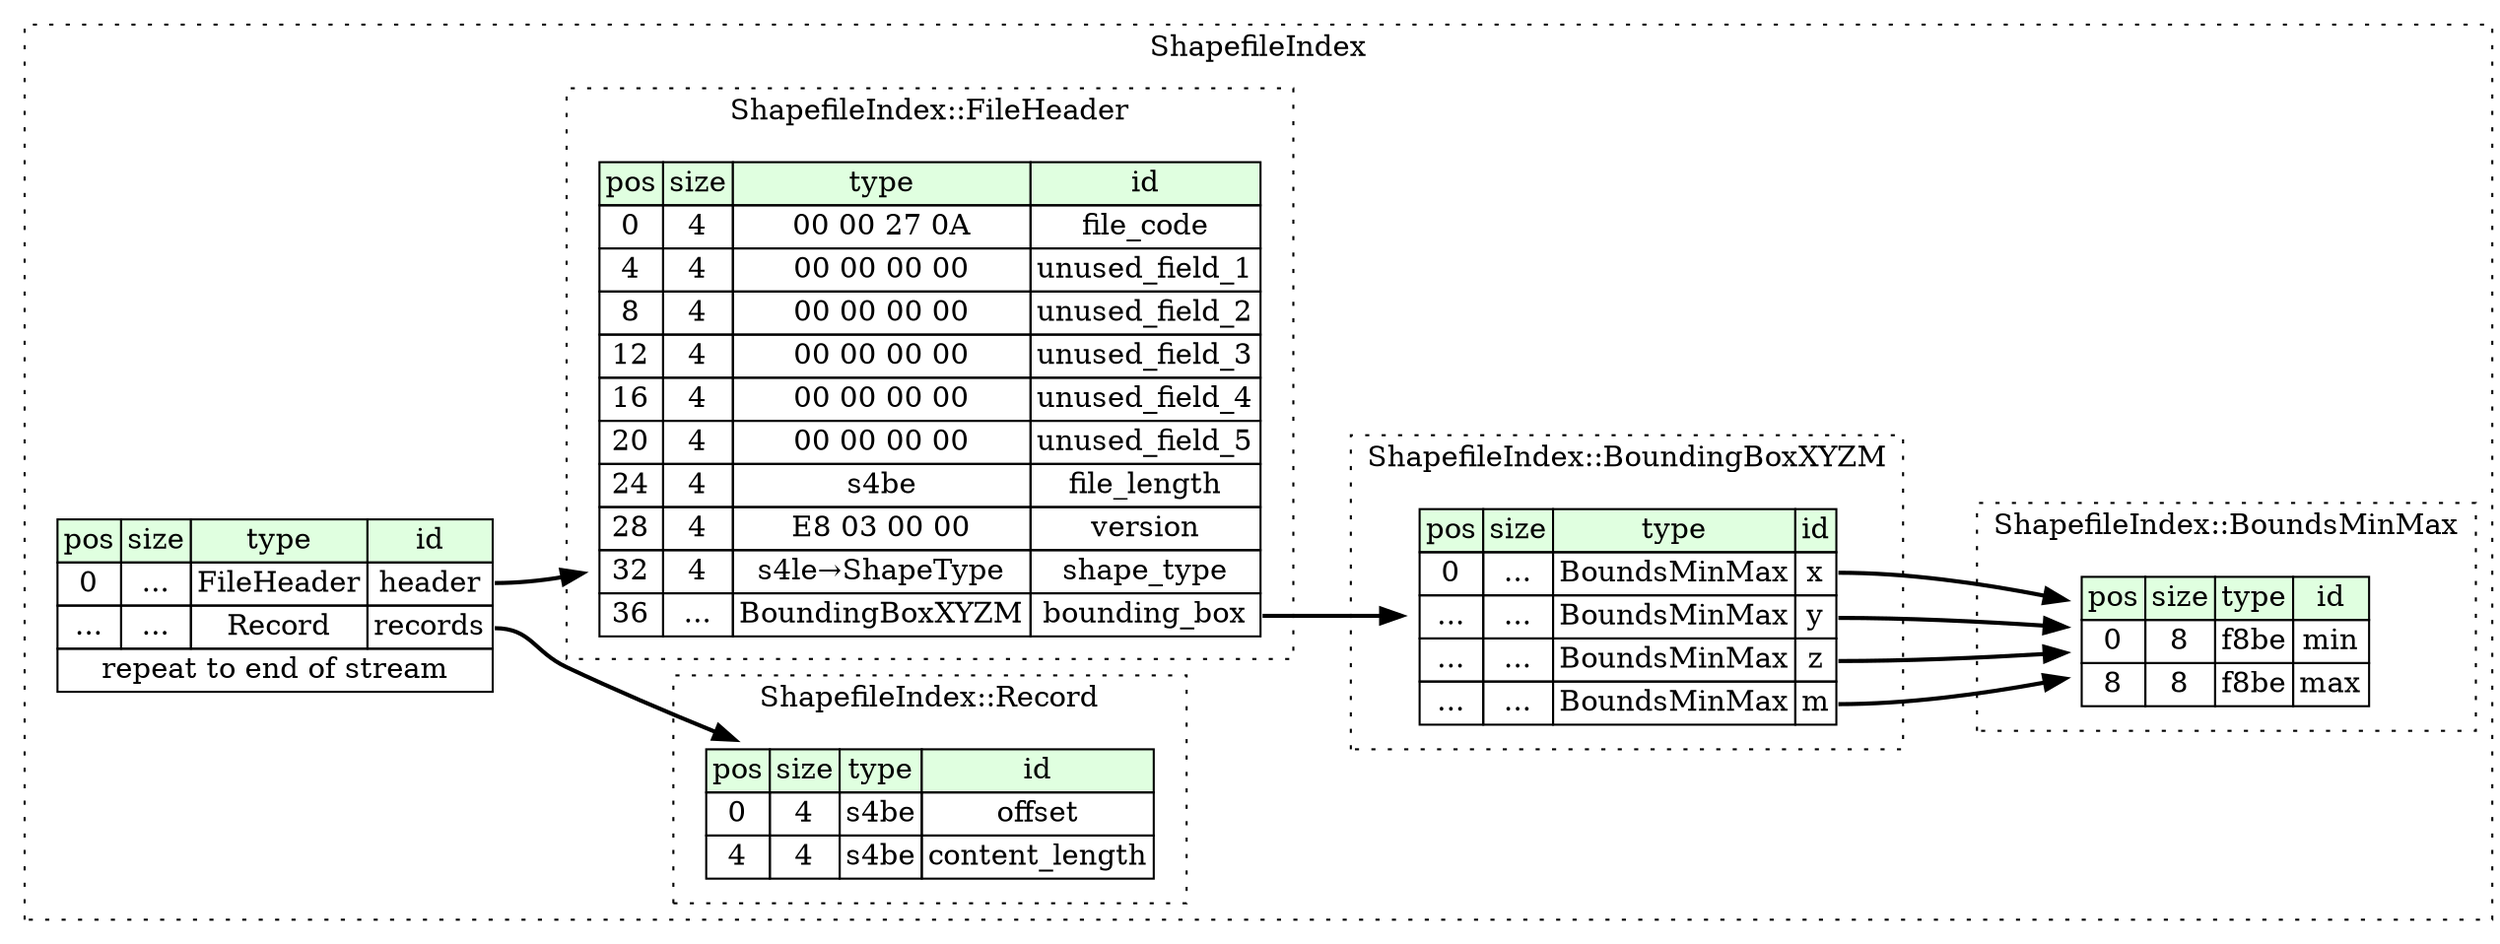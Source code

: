 digraph {
	rankdir=LR;
	node [shape=plaintext];
	subgraph cluster__shapefile_index {
		label="ShapefileIndex";
		graph[style=dotted];

		shapefile_index__seq [label=<<TABLE BORDER="0" CELLBORDER="1" CELLSPACING="0">
			<TR><TD BGCOLOR="#E0FFE0">pos</TD><TD BGCOLOR="#E0FFE0">size</TD><TD BGCOLOR="#E0FFE0">type</TD><TD BGCOLOR="#E0FFE0">id</TD></TR>
			<TR><TD PORT="header_pos">0</TD><TD PORT="header_size">...</TD><TD>FileHeader</TD><TD PORT="header_type">header</TD></TR>
			<TR><TD PORT="records_pos">...</TD><TD PORT="records_size">...</TD><TD>Record</TD><TD PORT="records_type">records</TD></TR>
			<TR><TD COLSPAN="4" PORT="records__repeat">repeat to end of stream</TD></TR>
		</TABLE>>];
		subgraph cluster__file_header {
			label="ShapefileIndex::FileHeader";
			graph[style=dotted];

			file_header__seq [label=<<TABLE BORDER="0" CELLBORDER="1" CELLSPACING="0">
				<TR><TD BGCOLOR="#E0FFE0">pos</TD><TD BGCOLOR="#E0FFE0">size</TD><TD BGCOLOR="#E0FFE0">type</TD><TD BGCOLOR="#E0FFE0">id</TD></TR>
				<TR><TD PORT="file_code_pos">0</TD><TD PORT="file_code_size">4</TD><TD>00 00 27 0A</TD><TD PORT="file_code_type">file_code</TD></TR>
				<TR><TD PORT="unused_field_1_pos">4</TD><TD PORT="unused_field_1_size">4</TD><TD>00 00 00 00</TD><TD PORT="unused_field_1_type">unused_field_1</TD></TR>
				<TR><TD PORT="unused_field_2_pos">8</TD><TD PORT="unused_field_2_size">4</TD><TD>00 00 00 00</TD><TD PORT="unused_field_2_type">unused_field_2</TD></TR>
				<TR><TD PORT="unused_field_3_pos">12</TD><TD PORT="unused_field_3_size">4</TD><TD>00 00 00 00</TD><TD PORT="unused_field_3_type">unused_field_3</TD></TR>
				<TR><TD PORT="unused_field_4_pos">16</TD><TD PORT="unused_field_4_size">4</TD><TD>00 00 00 00</TD><TD PORT="unused_field_4_type">unused_field_4</TD></TR>
				<TR><TD PORT="unused_field_5_pos">20</TD><TD PORT="unused_field_5_size">4</TD><TD>00 00 00 00</TD><TD PORT="unused_field_5_type">unused_field_5</TD></TR>
				<TR><TD PORT="file_length_pos">24</TD><TD PORT="file_length_size">4</TD><TD>s4be</TD><TD PORT="file_length_type">file_length</TD></TR>
				<TR><TD PORT="version_pos">28</TD><TD PORT="version_size">4</TD><TD>E8 03 00 00</TD><TD PORT="version_type">version</TD></TR>
				<TR><TD PORT="shape_type_pos">32</TD><TD PORT="shape_type_size">4</TD><TD>s4le→ShapeType</TD><TD PORT="shape_type_type">shape_type</TD></TR>
				<TR><TD PORT="bounding_box_pos">36</TD><TD PORT="bounding_box_size">...</TD><TD>BoundingBoxXYZM</TD><TD PORT="bounding_box_type">bounding_box</TD></TR>
			</TABLE>>];
		}
		subgraph cluster__record {
			label="ShapefileIndex::Record";
			graph[style=dotted];

			record__seq [label=<<TABLE BORDER="0" CELLBORDER="1" CELLSPACING="0">
				<TR><TD BGCOLOR="#E0FFE0">pos</TD><TD BGCOLOR="#E0FFE0">size</TD><TD BGCOLOR="#E0FFE0">type</TD><TD BGCOLOR="#E0FFE0">id</TD></TR>
				<TR><TD PORT="offset_pos">0</TD><TD PORT="offset_size">4</TD><TD>s4be</TD><TD PORT="offset_type">offset</TD></TR>
				<TR><TD PORT="content_length_pos">4</TD><TD PORT="content_length_size">4</TD><TD>s4be</TD><TD PORT="content_length_type">content_length</TD></TR>
			</TABLE>>];
		}
		subgraph cluster__bounding_box_x_y_z_m {
			label="ShapefileIndex::BoundingBoxXYZM";
			graph[style=dotted];

			bounding_box_x_y_z_m__seq [label=<<TABLE BORDER="0" CELLBORDER="1" CELLSPACING="0">
				<TR><TD BGCOLOR="#E0FFE0">pos</TD><TD BGCOLOR="#E0FFE0">size</TD><TD BGCOLOR="#E0FFE0">type</TD><TD BGCOLOR="#E0FFE0">id</TD></TR>
				<TR><TD PORT="x_pos">0</TD><TD PORT="x_size">...</TD><TD>BoundsMinMax</TD><TD PORT="x_type">x</TD></TR>
				<TR><TD PORT="y_pos">...</TD><TD PORT="y_size">...</TD><TD>BoundsMinMax</TD><TD PORT="y_type">y</TD></TR>
				<TR><TD PORT="z_pos">...</TD><TD PORT="z_size">...</TD><TD>BoundsMinMax</TD><TD PORT="z_type">z</TD></TR>
				<TR><TD PORT="m_pos">...</TD><TD PORT="m_size">...</TD><TD>BoundsMinMax</TD><TD PORT="m_type">m</TD></TR>
			</TABLE>>];
		}
		subgraph cluster__bounds_min_max {
			label="ShapefileIndex::BoundsMinMax";
			graph[style=dotted];

			bounds_min_max__seq [label=<<TABLE BORDER="0" CELLBORDER="1" CELLSPACING="0">
				<TR><TD BGCOLOR="#E0FFE0">pos</TD><TD BGCOLOR="#E0FFE0">size</TD><TD BGCOLOR="#E0FFE0">type</TD><TD BGCOLOR="#E0FFE0">id</TD></TR>
				<TR><TD PORT="min_pos">0</TD><TD PORT="min_size">8</TD><TD>f8be</TD><TD PORT="min_type">min</TD></TR>
				<TR><TD PORT="max_pos">8</TD><TD PORT="max_size">8</TD><TD>f8be</TD><TD PORT="max_type">max</TD></TR>
			</TABLE>>];
		}
	}
	shapefile_index__seq:header_type -> file_header__seq [style=bold];
	shapefile_index__seq:records_type -> record__seq [style=bold];
	file_header__seq:bounding_box_type -> bounding_box_x_y_z_m__seq [style=bold];
	bounding_box_x_y_z_m__seq:x_type -> bounds_min_max__seq [style=bold];
	bounding_box_x_y_z_m__seq:y_type -> bounds_min_max__seq [style=bold];
	bounding_box_x_y_z_m__seq:z_type -> bounds_min_max__seq [style=bold];
	bounding_box_x_y_z_m__seq:m_type -> bounds_min_max__seq [style=bold];
}
